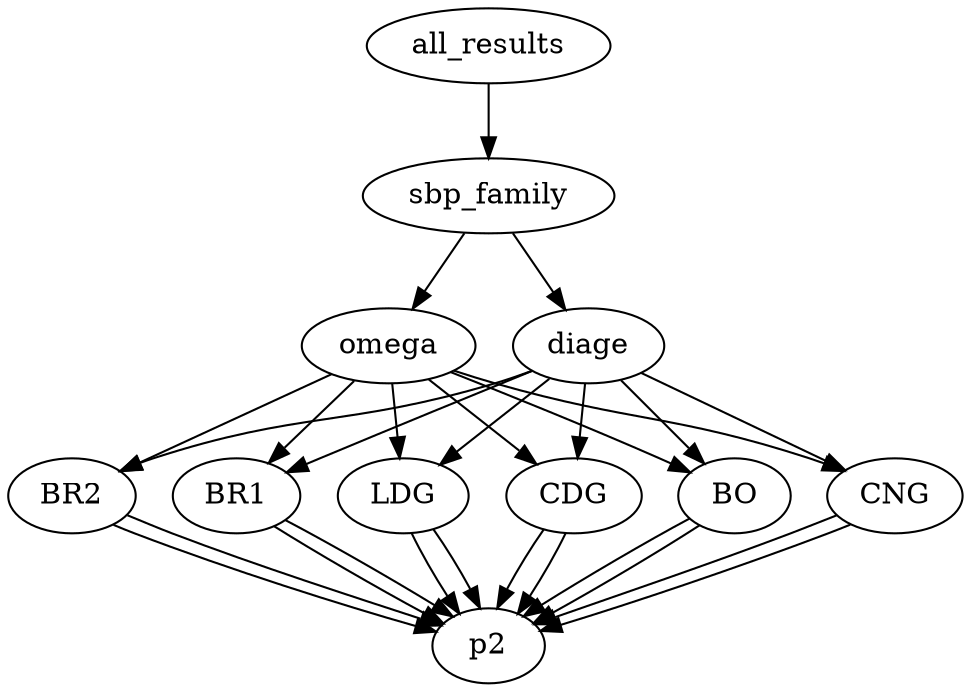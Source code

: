 digraph tree {
    "all_results";
    "sbp_family";
    "omega";
    "BR2";
    "p2";
    "BR1";
    "p2";
    "LDG";
    "p2";
    "CDG";
    "p2";
    "BO";
    "p2";
    "CNG";
    "p2";
    "diage";
    "BR2";
    "p2";
    "BR1";
    "p2";
    "LDG";
    "p2";
    "CDG";
    "p2";
    "BO";
    "p2";
    "CNG";
    "p2";
    "all_results" -> "sbp_family";
    "sbp_family" -> "omega";
    "sbp_family" -> "diage";
    "omega" -> "BR2";
    "omega" -> "BR1";
    "omega" -> "LDG";
    "omega" -> "CDG";
    "omega" -> "BO";
    "omega" -> "CNG";
    "BR2" -> "p2";
    "BR1" -> "p2";
    "LDG" -> "p2";
    "CDG" -> "p2";
    "BO" -> "p2";
    "CNG" -> "p2";
    "diage" -> "BR2";
    "diage" -> "BR1";
    "diage" -> "LDG";
    "diage" -> "CDG";
    "diage" -> "BO";
    "diage" -> "CNG";
    "BR2" -> "p2";
    "BR1" -> "p2";
    "LDG" -> "p2";
    "CDG" -> "p2";
    "BO" -> "p2";
    "CNG" -> "p2";
}
